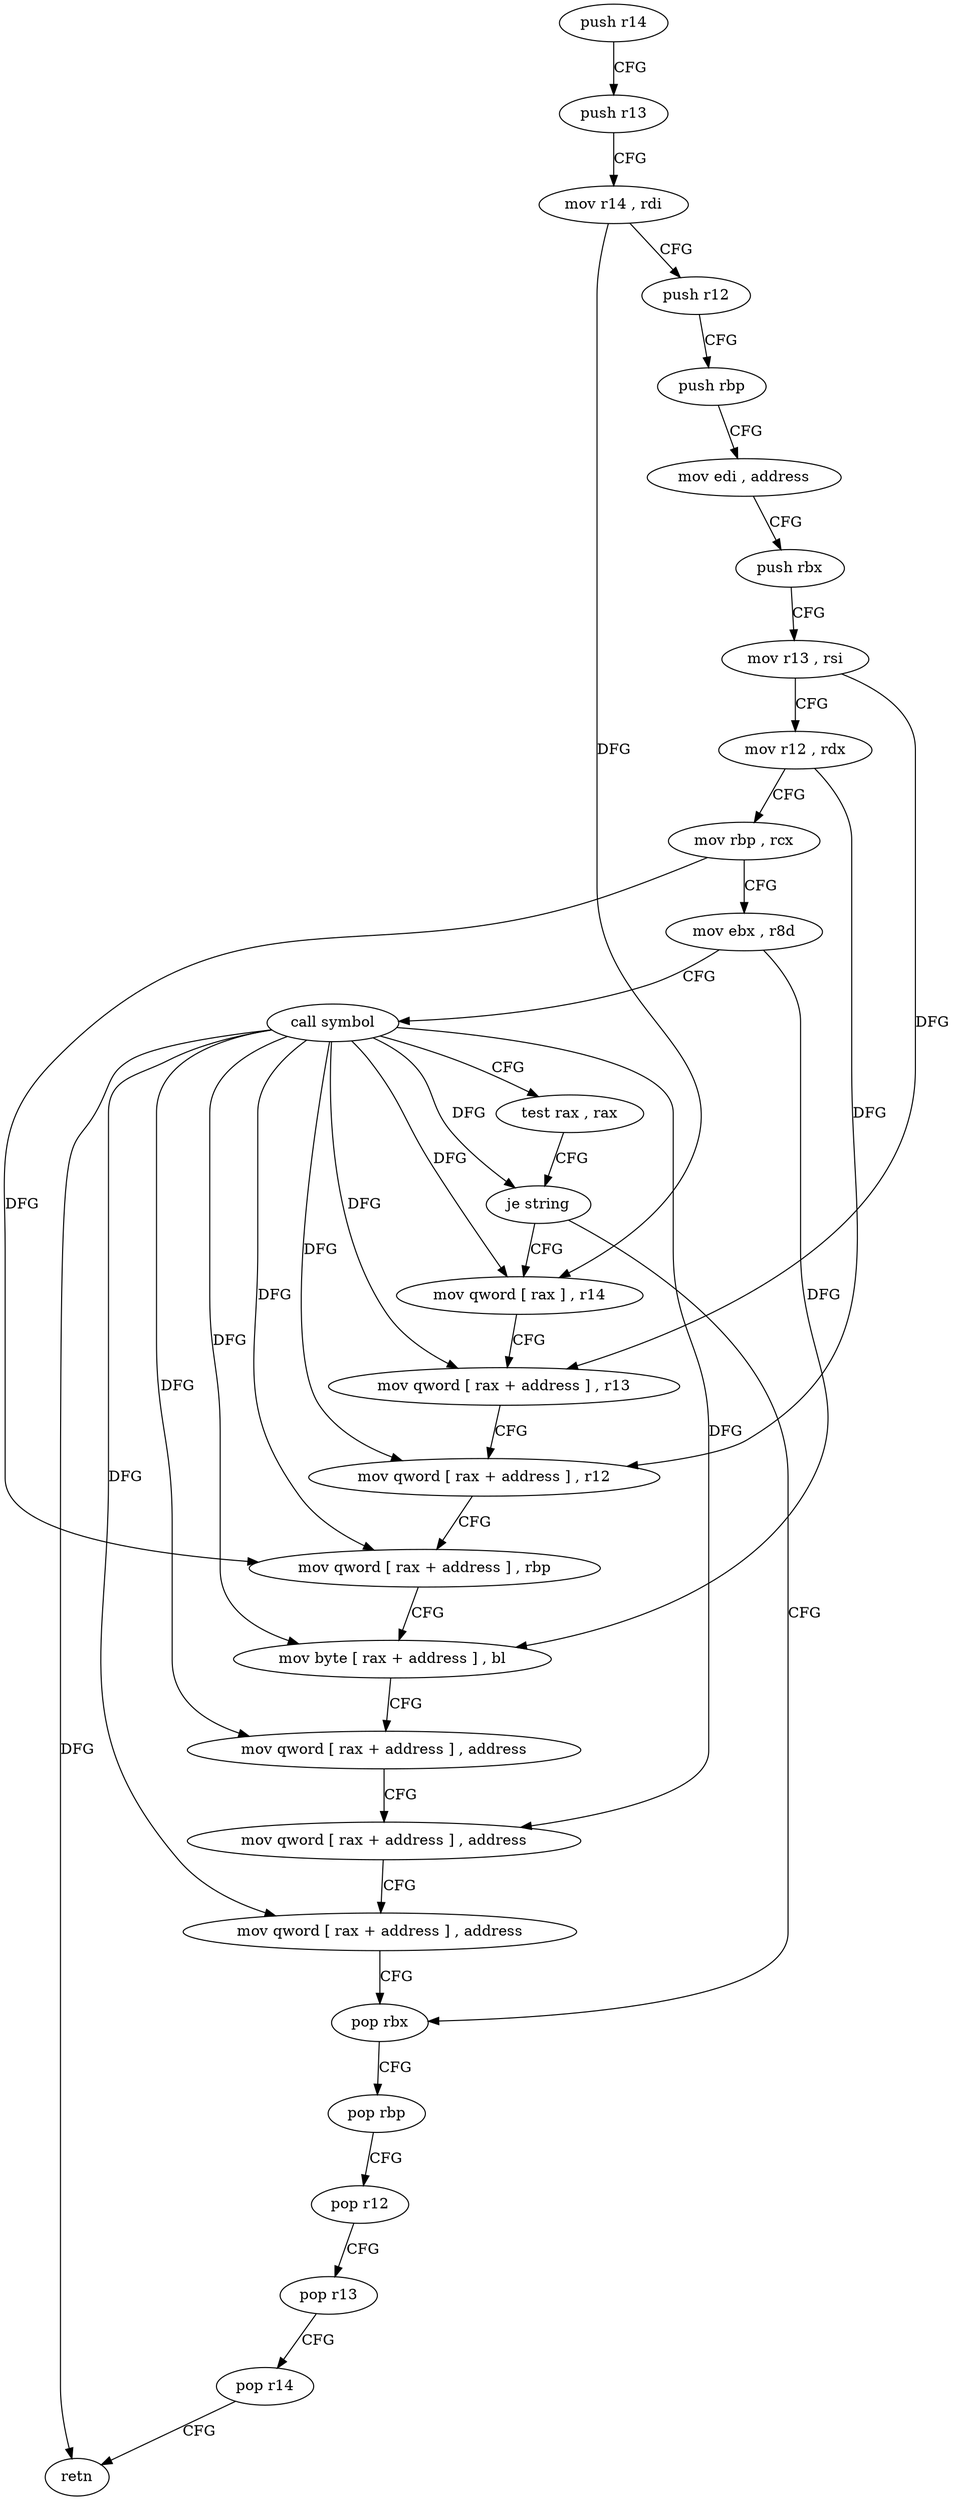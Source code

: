 digraph "func" {
"156896" [label = "push r14" ]
"156898" [label = "push r13" ]
"156900" [label = "mov r14 , rdi" ]
"156903" [label = "push r12" ]
"156905" [label = "push rbp" ]
"156906" [label = "mov edi , address" ]
"156911" [label = "push rbx" ]
"156912" [label = "mov r13 , rsi" ]
"156915" [label = "mov r12 , rdx" ]
"156918" [label = "mov rbp , rcx" ]
"156921" [label = "mov ebx , r8d" ]
"156924" [label = "call symbol" ]
"156929" [label = "test rax , rax" ]
"156932" [label = "je string" ]
"156976" [label = "pop rbx" ]
"156934" [label = "mov qword [ rax ] , r14" ]
"156977" [label = "pop rbp" ]
"156978" [label = "pop r12" ]
"156980" [label = "pop r13" ]
"156982" [label = "pop r14" ]
"156984" [label = "retn" ]
"156937" [label = "mov qword [ rax + address ] , r13" ]
"156941" [label = "mov qword [ rax + address ] , r12" ]
"156945" [label = "mov qword [ rax + address ] , rbp" ]
"156949" [label = "mov byte [ rax + address ] , bl" ]
"156952" [label = "mov qword [ rax + address ] , address" ]
"156960" [label = "mov qword [ rax + address ] , address" ]
"156968" [label = "mov qword [ rax + address ] , address" ]
"156896" -> "156898" [ label = "CFG" ]
"156898" -> "156900" [ label = "CFG" ]
"156900" -> "156903" [ label = "CFG" ]
"156900" -> "156934" [ label = "DFG" ]
"156903" -> "156905" [ label = "CFG" ]
"156905" -> "156906" [ label = "CFG" ]
"156906" -> "156911" [ label = "CFG" ]
"156911" -> "156912" [ label = "CFG" ]
"156912" -> "156915" [ label = "CFG" ]
"156912" -> "156937" [ label = "DFG" ]
"156915" -> "156918" [ label = "CFG" ]
"156915" -> "156941" [ label = "DFG" ]
"156918" -> "156921" [ label = "CFG" ]
"156918" -> "156945" [ label = "DFG" ]
"156921" -> "156924" [ label = "CFG" ]
"156921" -> "156949" [ label = "DFG" ]
"156924" -> "156929" [ label = "CFG" ]
"156924" -> "156932" [ label = "DFG" ]
"156924" -> "156984" [ label = "DFG" ]
"156924" -> "156934" [ label = "DFG" ]
"156924" -> "156937" [ label = "DFG" ]
"156924" -> "156941" [ label = "DFG" ]
"156924" -> "156945" [ label = "DFG" ]
"156924" -> "156949" [ label = "DFG" ]
"156924" -> "156952" [ label = "DFG" ]
"156924" -> "156960" [ label = "DFG" ]
"156924" -> "156968" [ label = "DFG" ]
"156929" -> "156932" [ label = "CFG" ]
"156932" -> "156976" [ label = "CFG" ]
"156932" -> "156934" [ label = "CFG" ]
"156976" -> "156977" [ label = "CFG" ]
"156934" -> "156937" [ label = "CFG" ]
"156977" -> "156978" [ label = "CFG" ]
"156978" -> "156980" [ label = "CFG" ]
"156980" -> "156982" [ label = "CFG" ]
"156982" -> "156984" [ label = "CFG" ]
"156937" -> "156941" [ label = "CFG" ]
"156941" -> "156945" [ label = "CFG" ]
"156945" -> "156949" [ label = "CFG" ]
"156949" -> "156952" [ label = "CFG" ]
"156952" -> "156960" [ label = "CFG" ]
"156960" -> "156968" [ label = "CFG" ]
"156968" -> "156976" [ label = "CFG" ]
}

